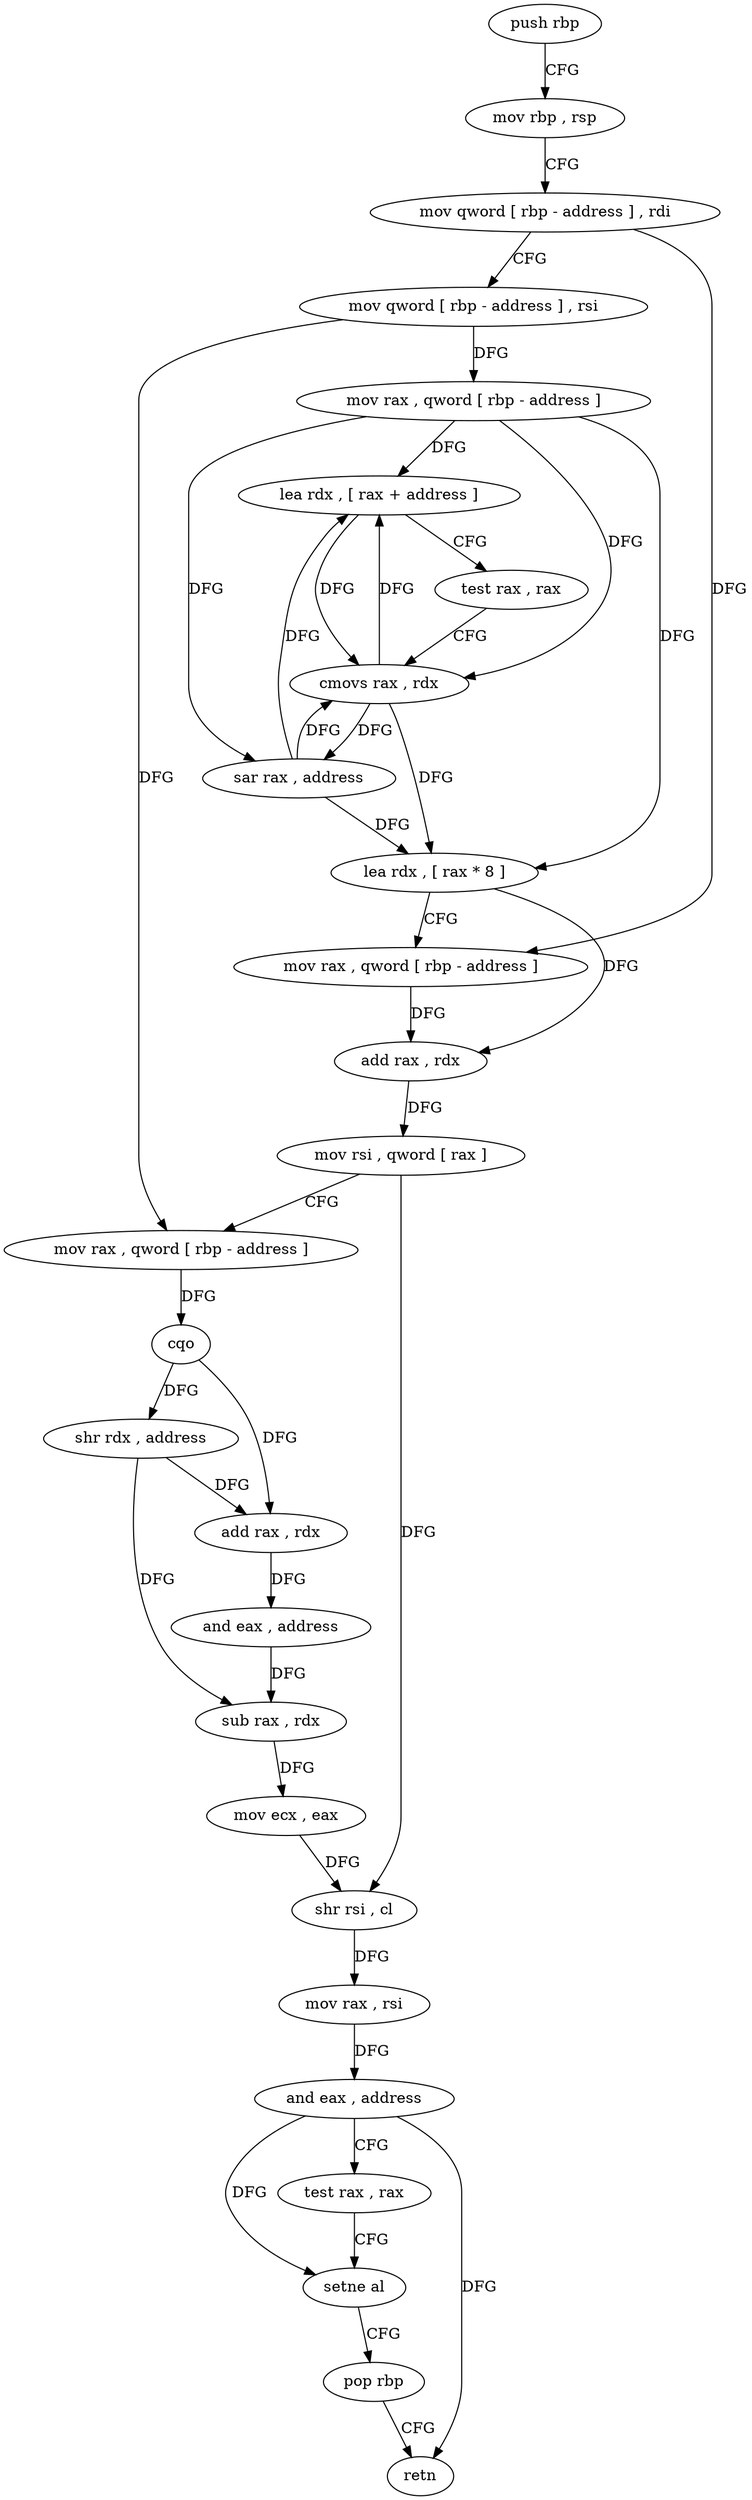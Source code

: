digraph "func" {
"4365298" [label = "push rbp" ]
"4365299" [label = "mov rbp , rsp" ]
"4365302" [label = "mov qword [ rbp - address ] , rdi" ]
"4365306" [label = "mov qword [ rbp - address ] , rsi" ]
"4365310" [label = "mov rax , qword [ rbp - address ]" ]
"4365314" [label = "lea rdx , [ rax + address ]" ]
"4365318" [label = "test rax , rax" ]
"4365321" [label = "cmovs rax , rdx" ]
"4365325" [label = "sar rax , address" ]
"4365329" [label = "lea rdx , [ rax * 8 ]" ]
"4365337" [label = "mov rax , qword [ rbp - address ]" ]
"4365341" [label = "add rax , rdx" ]
"4365344" [label = "mov rsi , qword [ rax ]" ]
"4365347" [label = "mov rax , qword [ rbp - address ]" ]
"4365351" [label = "cqo" ]
"4365353" [label = "shr rdx , address" ]
"4365357" [label = "add rax , rdx" ]
"4365360" [label = "and eax , address" ]
"4365363" [label = "sub rax , rdx" ]
"4365366" [label = "mov ecx , eax" ]
"4365368" [label = "shr rsi , cl" ]
"4365371" [label = "mov rax , rsi" ]
"4365374" [label = "and eax , address" ]
"4365377" [label = "test rax , rax" ]
"4365380" [label = "setne al" ]
"4365383" [label = "pop rbp" ]
"4365384" [label = "retn" ]
"4365298" -> "4365299" [ label = "CFG" ]
"4365299" -> "4365302" [ label = "CFG" ]
"4365302" -> "4365306" [ label = "CFG" ]
"4365302" -> "4365337" [ label = "DFG" ]
"4365306" -> "4365310" [ label = "DFG" ]
"4365306" -> "4365347" [ label = "DFG" ]
"4365310" -> "4365314" [ label = "DFG" ]
"4365310" -> "4365321" [ label = "DFG" ]
"4365310" -> "4365325" [ label = "DFG" ]
"4365310" -> "4365329" [ label = "DFG" ]
"4365314" -> "4365318" [ label = "CFG" ]
"4365314" -> "4365321" [ label = "DFG" ]
"4365318" -> "4365321" [ label = "CFG" ]
"4365321" -> "4365325" [ label = "DFG" ]
"4365321" -> "4365314" [ label = "DFG" ]
"4365321" -> "4365329" [ label = "DFG" ]
"4365325" -> "4365329" [ label = "DFG" ]
"4365325" -> "4365314" [ label = "DFG" ]
"4365325" -> "4365321" [ label = "DFG" ]
"4365329" -> "4365337" [ label = "CFG" ]
"4365329" -> "4365341" [ label = "DFG" ]
"4365337" -> "4365341" [ label = "DFG" ]
"4365341" -> "4365344" [ label = "DFG" ]
"4365344" -> "4365347" [ label = "CFG" ]
"4365344" -> "4365368" [ label = "DFG" ]
"4365347" -> "4365351" [ label = "DFG" ]
"4365351" -> "4365353" [ label = "DFG" ]
"4365351" -> "4365357" [ label = "DFG" ]
"4365353" -> "4365357" [ label = "DFG" ]
"4365353" -> "4365363" [ label = "DFG" ]
"4365357" -> "4365360" [ label = "DFG" ]
"4365360" -> "4365363" [ label = "DFG" ]
"4365363" -> "4365366" [ label = "DFG" ]
"4365366" -> "4365368" [ label = "DFG" ]
"4365368" -> "4365371" [ label = "DFG" ]
"4365371" -> "4365374" [ label = "DFG" ]
"4365374" -> "4365377" [ label = "CFG" ]
"4365374" -> "4365380" [ label = "DFG" ]
"4365374" -> "4365384" [ label = "DFG" ]
"4365377" -> "4365380" [ label = "CFG" ]
"4365380" -> "4365383" [ label = "CFG" ]
"4365383" -> "4365384" [ label = "CFG" ]
}
